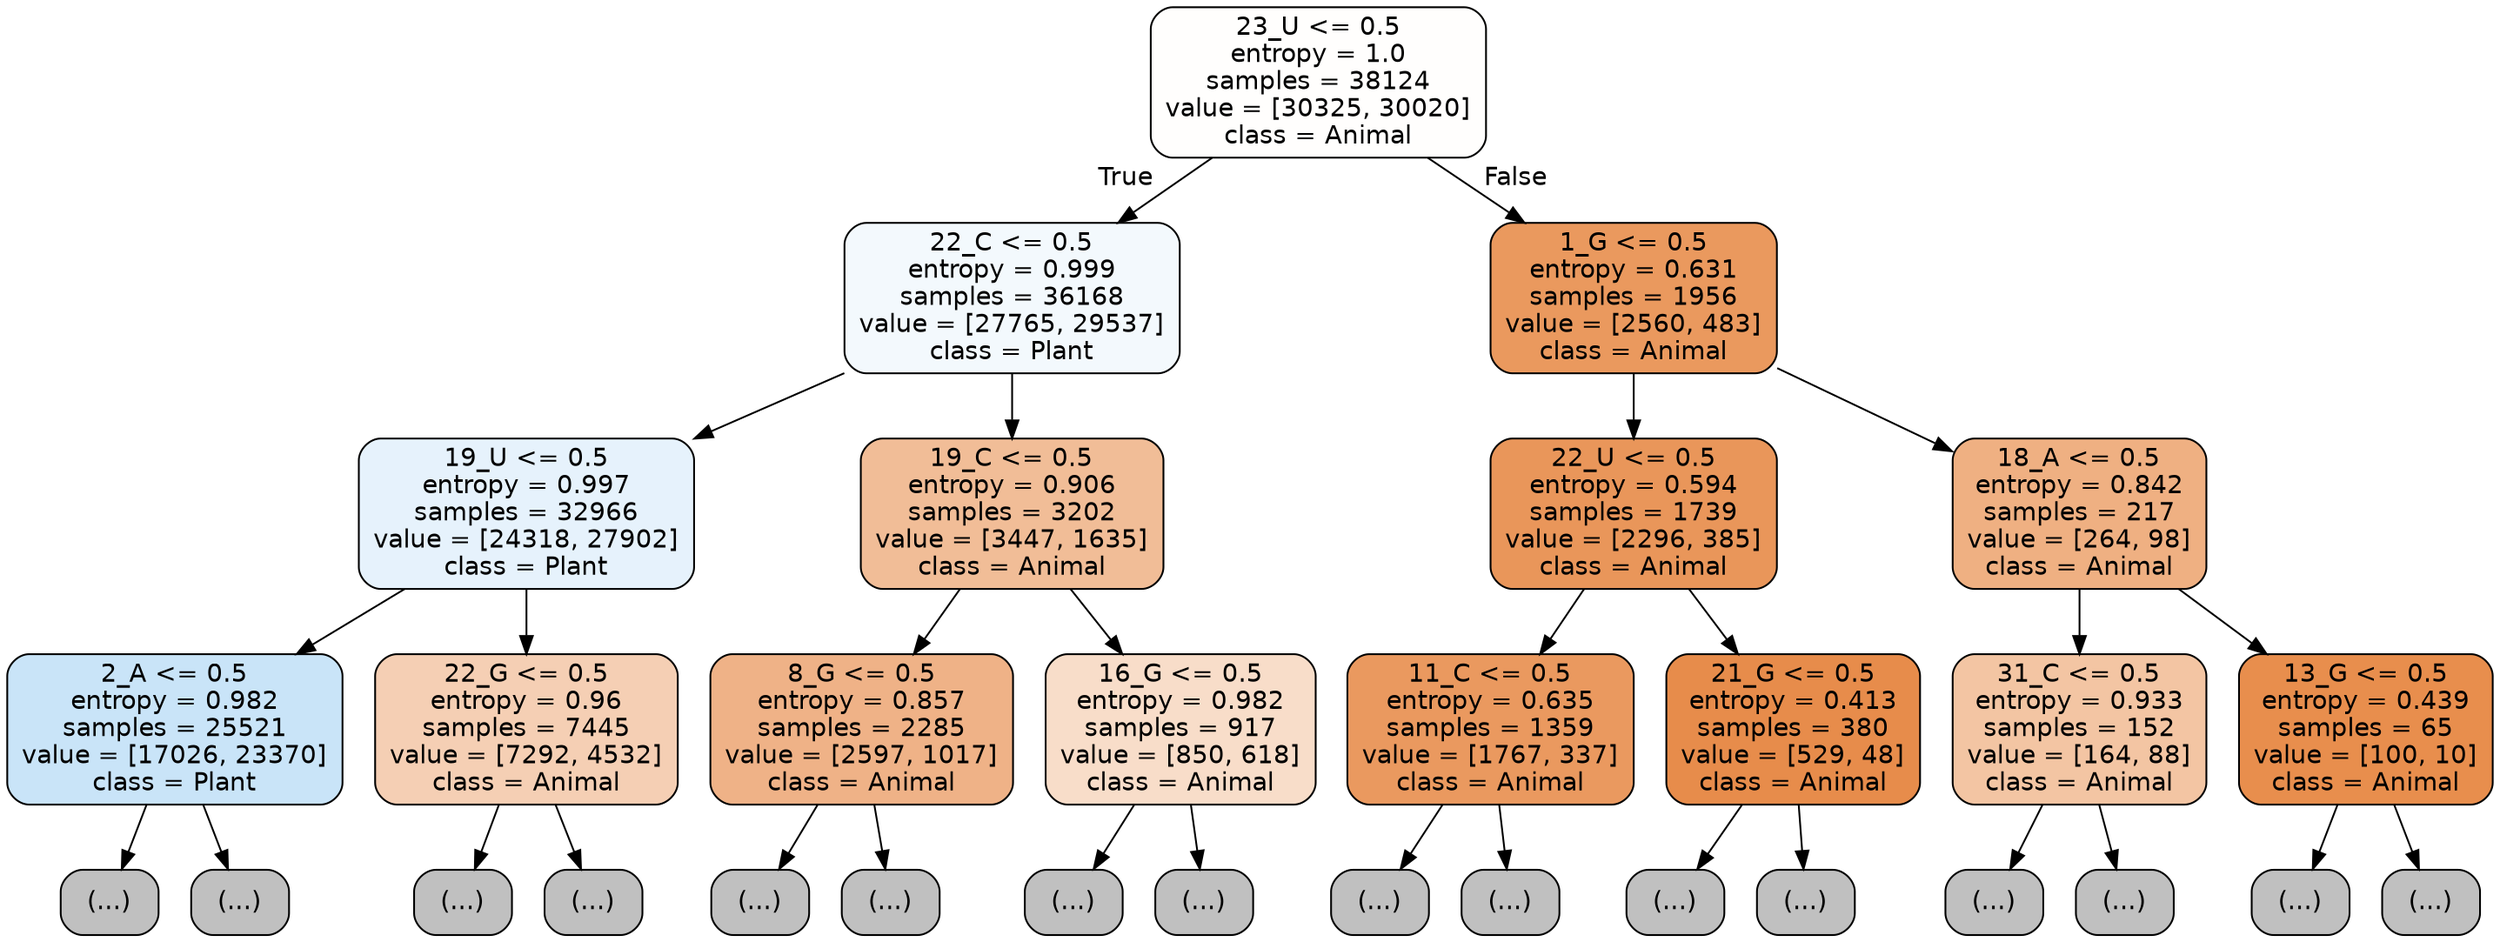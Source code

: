 digraph Tree {
node [shape=box, style="filled, rounded", color="black", fontname="helvetica"] ;
edge [fontname="helvetica"] ;
0 [label="23_U <= 0.5\nentropy = 1.0\nsamples = 38124\nvalue = [30325, 30020]\nclass = Animal", fillcolor="#fffefd"] ;
1 [label="22_C <= 0.5\nentropy = 0.999\nsamples = 36168\nvalue = [27765, 29537]\nclass = Plant", fillcolor="#f3f9fd"] ;
0 -> 1 [labeldistance=2.5, labelangle=45, headlabel="True"] ;
2 [label="19_U <= 0.5\nentropy = 0.997\nsamples = 32966\nvalue = [24318, 27902]\nclass = Plant", fillcolor="#e6f2fc"] ;
1 -> 2 ;
3 [label="2_A <= 0.5\nentropy = 0.982\nsamples = 25521\nvalue = [17026, 23370]\nclass = Plant", fillcolor="#c9e4f8"] ;
2 -> 3 ;
4 [label="(...)", fillcolor="#C0C0C0"] ;
3 -> 4 ;
8067 [label="(...)", fillcolor="#C0C0C0"] ;
3 -> 8067 ;
10606 [label="22_G <= 0.5\nentropy = 0.96\nsamples = 7445\nvalue = [7292, 4532]\nclass = Animal", fillcolor="#f5cfb4"] ;
2 -> 10606 ;
10607 [label="(...)", fillcolor="#C0C0C0"] ;
10606 -> 10607 ;
13868 [label="(...)", fillcolor="#C0C0C0"] ;
10606 -> 13868 ;
14315 [label="19_C <= 0.5\nentropy = 0.906\nsamples = 3202\nvalue = [3447, 1635]\nclass = Animal", fillcolor="#f1bd97"] ;
1 -> 14315 ;
14316 [label="8_G <= 0.5\nentropy = 0.857\nsamples = 2285\nvalue = [2597, 1017]\nclass = Animal", fillcolor="#efb287"] ;
14315 -> 14316 ;
14317 [label="(...)", fillcolor="#C0C0C0"] ;
14316 -> 14317 ;
15144 [label="(...)", fillcolor="#C0C0C0"] ;
14316 -> 15144 ;
15491 [label="16_G <= 0.5\nentropy = 0.982\nsamples = 917\nvalue = [850, 618]\nclass = Animal", fillcolor="#f8ddc9"] ;
14315 -> 15491 ;
15492 [label="(...)", fillcolor="#C0C0C0"] ;
15491 -> 15492 ;
15877 [label="(...)", fillcolor="#C0C0C0"] ;
15491 -> 15877 ;
15976 [label="1_G <= 0.5\nentropy = 0.631\nsamples = 1956\nvalue = [2560, 483]\nclass = Animal", fillcolor="#ea995e"] ;
0 -> 15976 [labeldistance=2.5, labelangle=-45, headlabel="False"] ;
15977 [label="22_U <= 0.5\nentropy = 0.594\nsamples = 1739\nvalue = [2296, 385]\nclass = Animal", fillcolor="#e9965a"] ;
15976 -> 15977 ;
15978 [label="11_C <= 0.5\nentropy = 0.635\nsamples = 1359\nvalue = [1767, 337]\nclass = Animal", fillcolor="#ea995f"] ;
15977 -> 15978 ;
15979 [label="(...)", fillcolor="#C0C0C0"] ;
15978 -> 15979 ;
16400 [label="(...)", fillcolor="#C0C0C0"] ;
15978 -> 16400 ;
16509 [label="21_G <= 0.5\nentropy = 0.413\nsamples = 380\nvalue = [529, 48]\nclass = Animal", fillcolor="#e78c4b"] ;
15977 -> 16509 ;
16510 [label="(...)", fillcolor="#C0C0C0"] ;
16509 -> 16510 ;
16585 [label="(...)", fillcolor="#C0C0C0"] ;
16509 -> 16585 ;
16630 [label="18_A <= 0.5\nentropy = 0.842\nsamples = 217\nvalue = [264, 98]\nclass = Animal", fillcolor="#efb082"] ;
15976 -> 16630 ;
16631 [label="31_C <= 0.5\nentropy = 0.933\nsamples = 152\nvalue = [164, 88]\nclass = Animal", fillcolor="#f3c5a3"] ;
16630 -> 16631 ;
16632 [label="(...)", fillcolor="#C0C0C0"] ;
16631 -> 16632 ;
16705 [label="(...)", fillcolor="#C0C0C0"] ;
16631 -> 16705 ;
16706 [label="13_G <= 0.5\nentropy = 0.439\nsamples = 65\nvalue = [100, 10]\nclass = Animal", fillcolor="#e88e4d"] ;
16630 -> 16706 ;
16707 [label="(...)", fillcolor="#C0C0C0"] ;
16706 -> 16707 ;
16710 [label="(...)", fillcolor="#C0C0C0"] ;
16706 -> 16710 ;
}
